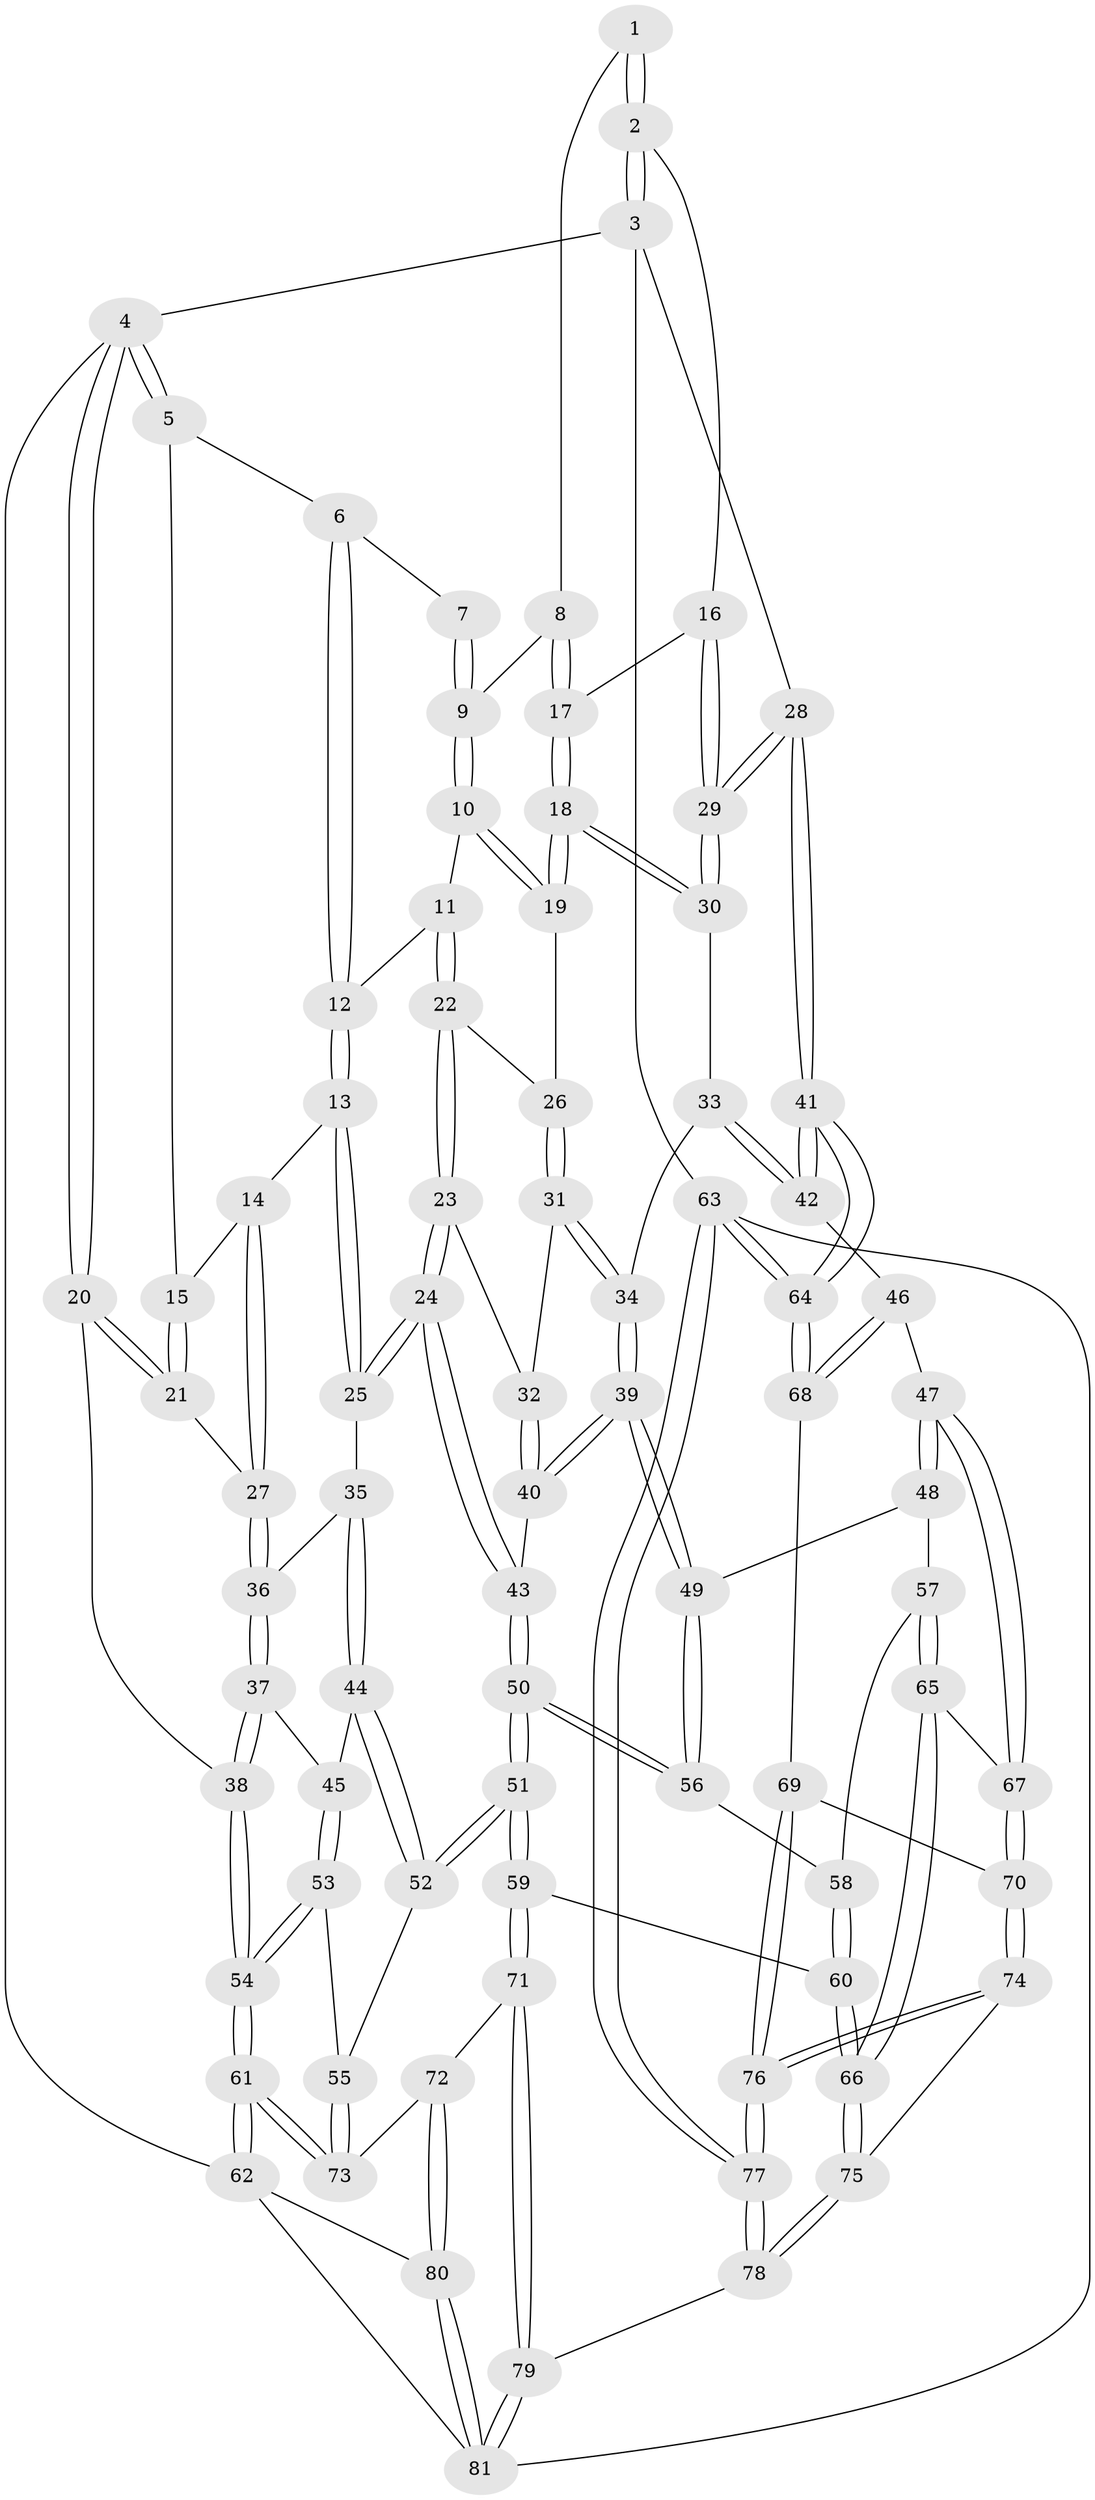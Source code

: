 // coarse degree distribution, {3: 0.125, 5: 0.4583333333333333, 6: 0.10416666666666667, 4: 0.3125}
// Generated by graph-tools (version 1.1) at 2025/42/03/06/25 10:42:35]
// undirected, 81 vertices, 199 edges
graph export_dot {
graph [start="1"]
  node [color=gray90,style=filled];
  1 [pos="+0.8182320881063474+0"];
  2 [pos="+1+0"];
  3 [pos="+1+0"];
  4 [pos="+0+0"];
  5 [pos="+0.38706837713612646+0"];
  6 [pos="+0.47833280451610777+0"];
  7 [pos="+0.4810738967102607+0"];
  8 [pos="+0.7478927287306029+0.07239470184299146"];
  9 [pos="+0.6712976424548477+0.08053728858711119"];
  10 [pos="+0.6642406610270761+0.10065438708804725"];
  11 [pos="+0.5444416005044515+0.12366034444586324"];
  12 [pos="+0.5384398321147515+0.11644341157963473"];
  13 [pos="+0.3983146244163038+0.1767443162070452"];
  14 [pos="+0.36713655050180255+0.11931450261049686"];
  15 [pos="+0.34136240931306877+0"];
  16 [pos="+0.8658793534941022+0.1203913074613385"];
  17 [pos="+0.8406137952784862+0.1290715984597451"];
  18 [pos="+0.7909096566357725+0.20317193208537662"];
  19 [pos="+0.6628783062895386+0.16419862827481177"];
  20 [pos="+0+0.15090700809222218"];
  21 [pos="+0.12414713705724306+0.15673625526249008"];
  22 [pos="+0.553068142744563+0.15742091188318744"];
  23 [pos="+0.4756066214235334+0.2738706949070837"];
  24 [pos="+0.42729774358835415+0.2817969338732471"];
  25 [pos="+0.4227617957661073+0.2787645768905999"];
  26 [pos="+0.6385657124079649+0.19531998690088262"];
  27 [pos="+0.20777551464534208+0.2243237735179154"];
  28 [pos="+1+0.3729819241041199"];
  29 [pos="+1+0.320907126498857"];
  30 [pos="+0.7864659517688678+0.25118853760213944"];
  31 [pos="+0.6339025713118934+0.23259042603300806"];
  32 [pos="+0.5254205139088638+0.28265245594310284"];
  33 [pos="+0.7646430226423442+0.29122314739954985"];
  34 [pos="+0.7116415221208084+0.3212092244754784"];
  35 [pos="+0.3456156980806184+0.29871185316255694"];
  36 [pos="+0.22633140272395846+0.26213802576657397"];
  37 [pos="+0.1648002513840213+0.38382910874236975"];
  38 [pos="+0+0.3834617287999802"];
  39 [pos="+0.6657140284272548+0.427959506420637"];
  40 [pos="+0.6600165608373774+0.42531748298972133"];
  41 [pos="+1+0.4392965083146028"];
  42 [pos="+0.9908541768882076+0.47851170446793023"];
  43 [pos="+0.4466736172109071+0.41705217343681444"];
  44 [pos="+0.252532991422093+0.44975877812825066"];
  45 [pos="+0.209986927270097+0.42129086452556447"];
  46 [pos="+0.8869992803374793+0.534086155642337"];
  47 [pos="+0.8674104662614477+0.5376504928360493"];
  48 [pos="+0.6727077239030171+0.44136235628383325"];
  49 [pos="+0.6696055536943557+0.4390511154886683"];
  50 [pos="+0.40618251558029966+0.5254915225001471"];
  51 [pos="+0.3648098584992895+0.5815537421102729"];
  52 [pos="+0.3002883226377835+0.5455384501050669"];
  53 [pos="+0.05143075740035143+0.5934749199707632"];
  54 [pos="+0+0.5784849954268395"];
  55 [pos="+0.09145297171891192+0.5993812882935056"];
  56 [pos="+0.613999332196152+0.4983339927716977"];
  57 [pos="+0.671859597707205+0.6306449479131117"];
  58 [pos="+0.5880959885801079+0.5895248340803231"];
  59 [pos="+0.4053508890704145+0.7038042418755486"];
  60 [pos="+0.4166215893007479+0.7079159770494937"];
  61 [pos="+0+0.7239283273162574"];
  62 [pos="+0+0.8060357115500395"];
  63 [pos="+1+1"];
  64 [pos="+1+1"];
  65 [pos="+0.6810512623814589+0.6416569977854077"];
  66 [pos="+0.49536148795889484+0.7672065890291677"];
  67 [pos="+0.7553023363011192+0.6673473507475775"];
  68 [pos="+0.91905920163519+0.7772223980339862"];
  69 [pos="+0.8842807139601554+0.7800163615754403"];
  70 [pos="+0.7545556483370743+0.6843623961899492"];
  71 [pos="+0.30204656239941097+0.7900112569939142"];
  72 [pos="+0.2757767352866185+0.801904239882579"];
  73 [pos="+0.21880913463380489+0.7656750596602134"];
  74 [pos="+0.7144379999127951+0.7769952698410437"];
  75 [pos="+0.5182890679148071+0.7934801755214629"];
  76 [pos="+0.7659653026871901+0.8615047659763304"];
  77 [pos="+0.7792670125452429+1"];
  78 [pos="+0.5915756412017943+1"];
  79 [pos="+0.48201415085727406+1"];
  80 [pos="+0.19257410980229647+0.9140255690143828"];
  81 [pos="+0.241311999432601+1"];
  1 -- 2;
  1 -- 2;
  1 -- 8;
  2 -- 3;
  2 -- 3;
  2 -- 16;
  3 -- 4;
  3 -- 28;
  3 -- 63;
  4 -- 5;
  4 -- 5;
  4 -- 20;
  4 -- 20;
  4 -- 62;
  5 -- 6;
  5 -- 15;
  6 -- 7;
  6 -- 12;
  6 -- 12;
  7 -- 9;
  7 -- 9;
  8 -- 9;
  8 -- 17;
  8 -- 17;
  9 -- 10;
  9 -- 10;
  10 -- 11;
  10 -- 19;
  10 -- 19;
  11 -- 12;
  11 -- 22;
  11 -- 22;
  12 -- 13;
  12 -- 13;
  13 -- 14;
  13 -- 25;
  13 -- 25;
  14 -- 15;
  14 -- 27;
  14 -- 27;
  15 -- 21;
  15 -- 21;
  16 -- 17;
  16 -- 29;
  16 -- 29;
  17 -- 18;
  17 -- 18;
  18 -- 19;
  18 -- 19;
  18 -- 30;
  18 -- 30;
  19 -- 26;
  20 -- 21;
  20 -- 21;
  20 -- 38;
  21 -- 27;
  22 -- 23;
  22 -- 23;
  22 -- 26;
  23 -- 24;
  23 -- 24;
  23 -- 32;
  24 -- 25;
  24 -- 25;
  24 -- 43;
  24 -- 43;
  25 -- 35;
  26 -- 31;
  26 -- 31;
  27 -- 36;
  27 -- 36;
  28 -- 29;
  28 -- 29;
  28 -- 41;
  28 -- 41;
  29 -- 30;
  29 -- 30;
  30 -- 33;
  31 -- 32;
  31 -- 34;
  31 -- 34;
  32 -- 40;
  32 -- 40;
  33 -- 34;
  33 -- 42;
  33 -- 42;
  34 -- 39;
  34 -- 39;
  35 -- 36;
  35 -- 44;
  35 -- 44;
  36 -- 37;
  36 -- 37;
  37 -- 38;
  37 -- 38;
  37 -- 45;
  38 -- 54;
  38 -- 54;
  39 -- 40;
  39 -- 40;
  39 -- 49;
  39 -- 49;
  40 -- 43;
  41 -- 42;
  41 -- 42;
  41 -- 64;
  41 -- 64;
  42 -- 46;
  43 -- 50;
  43 -- 50;
  44 -- 45;
  44 -- 52;
  44 -- 52;
  45 -- 53;
  45 -- 53;
  46 -- 47;
  46 -- 68;
  46 -- 68;
  47 -- 48;
  47 -- 48;
  47 -- 67;
  47 -- 67;
  48 -- 49;
  48 -- 57;
  49 -- 56;
  49 -- 56;
  50 -- 51;
  50 -- 51;
  50 -- 56;
  50 -- 56;
  51 -- 52;
  51 -- 52;
  51 -- 59;
  51 -- 59;
  52 -- 55;
  53 -- 54;
  53 -- 54;
  53 -- 55;
  54 -- 61;
  54 -- 61;
  55 -- 73;
  55 -- 73;
  56 -- 58;
  57 -- 58;
  57 -- 65;
  57 -- 65;
  58 -- 60;
  58 -- 60;
  59 -- 60;
  59 -- 71;
  59 -- 71;
  60 -- 66;
  60 -- 66;
  61 -- 62;
  61 -- 62;
  61 -- 73;
  61 -- 73;
  62 -- 80;
  62 -- 81;
  63 -- 64;
  63 -- 64;
  63 -- 77;
  63 -- 77;
  63 -- 81;
  64 -- 68;
  64 -- 68;
  65 -- 66;
  65 -- 66;
  65 -- 67;
  66 -- 75;
  66 -- 75;
  67 -- 70;
  67 -- 70;
  68 -- 69;
  69 -- 70;
  69 -- 76;
  69 -- 76;
  70 -- 74;
  70 -- 74;
  71 -- 72;
  71 -- 79;
  71 -- 79;
  72 -- 73;
  72 -- 80;
  72 -- 80;
  74 -- 75;
  74 -- 76;
  74 -- 76;
  75 -- 78;
  75 -- 78;
  76 -- 77;
  76 -- 77;
  77 -- 78;
  77 -- 78;
  78 -- 79;
  79 -- 81;
  79 -- 81;
  80 -- 81;
  80 -- 81;
}
